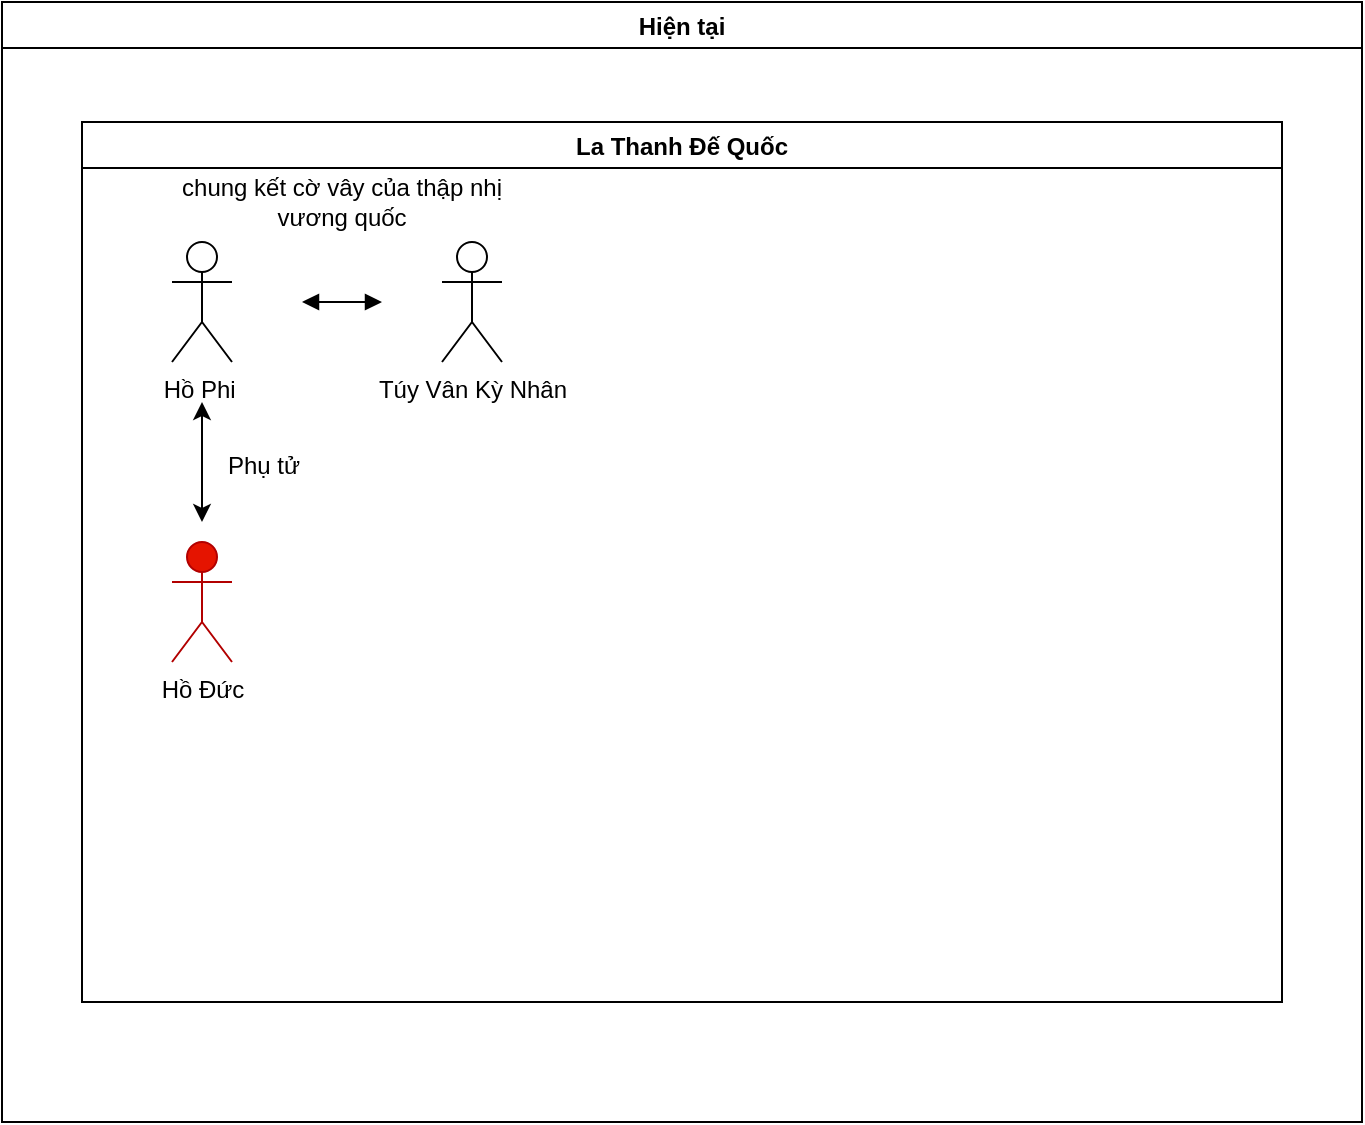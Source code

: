 <mxfile version="14.7.0" type="github">
  <diagram id="o0vHhNMyrRueBM5M8kus" name="Page-1">
    <mxGraphModel dx="1385" dy="803" grid="1" gridSize="10" guides="1" tooltips="1" connect="1" arrows="1" fold="1" page="1" pageScale="1" pageWidth="827" pageHeight="1169" math="0" shadow="0">
      <root>
        <mxCell id="0" />
        <mxCell id="1" parent="0" />
        <mxCell id="2KJanrXDiN1D2x8BiQLw-1" value="Hiện tại" style="swimlane;" vertex="1" parent="1">
          <mxGeometry x="80" y="40" width="680" height="560" as="geometry" />
        </mxCell>
        <mxCell id="2KJanrXDiN1D2x8BiQLw-4" value="La Thanh Đế Quốc" style="swimlane;labelBackgroundColor=none;labelBorderColor=none;" vertex="1" parent="2KJanrXDiN1D2x8BiQLw-1">
          <mxGeometry x="40" y="60" width="600" height="440" as="geometry" />
        </mxCell>
        <mxCell id="2KJanrXDiN1D2x8BiQLw-5" value="Hồ Phi&amp;nbsp;" style="shape=umlActor;verticalLabelPosition=bottom;verticalAlign=top;html=1;" vertex="1" parent="2KJanrXDiN1D2x8BiQLw-4">
          <mxGeometry x="45" y="60" width="30" height="60" as="geometry" />
        </mxCell>
        <mxCell id="2KJanrXDiN1D2x8BiQLw-7" value="" style="endArrow=block;startArrow=block;endFill=1;startFill=1;html=1;" edge="1" parent="2KJanrXDiN1D2x8BiQLw-4">
          <mxGeometry width="160" relative="1" as="geometry">
            <mxPoint x="110" y="90" as="sourcePoint" />
            <mxPoint x="150" y="90" as="targetPoint" />
          </mxGeometry>
        </mxCell>
        <mxCell id="2KJanrXDiN1D2x8BiQLw-8" value="chung kết cờ vây của thập nhị vương quốc" style="text;html=1;strokeColor=none;fillColor=none;align=center;verticalAlign=middle;whiteSpace=wrap;rounded=0;" vertex="1" parent="2KJanrXDiN1D2x8BiQLw-4">
          <mxGeometry x="30" y="30" width="200" height="20" as="geometry" />
        </mxCell>
        <mxCell id="2KJanrXDiN1D2x8BiQLw-9" value="Hồ Đức" style="shape=umlActor;verticalLabelPosition=bottom;verticalAlign=top;html=1;fillColor=#e51400;strokeColor=#B20000;labelPosition=center;align=center;" vertex="1" parent="2KJanrXDiN1D2x8BiQLw-4">
          <mxGeometry x="45" y="210" width="30" height="60" as="geometry" />
        </mxCell>
        <mxCell id="2KJanrXDiN1D2x8BiQLw-18" value="Phụ tử" style="text;html=1;strokeColor=none;fillColor=none;align=center;verticalAlign=middle;whiteSpace=wrap;rounded=0;" vertex="1" parent="2KJanrXDiN1D2x8BiQLw-4">
          <mxGeometry x="61" y="162" width="60" height="20" as="geometry" />
        </mxCell>
        <mxCell id="2KJanrXDiN1D2x8BiQLw-6" value="Túy Vân Kỳ Nhân" style="shape=umlActor;verticalLabelPosition=bottom;verticalAlign=top;html=1;" vertex="1" parent="1">
          <mxGeometry x="300" y="160" width="30" height="60" as="geometry" />
        </mxCell>
        <mxCell id="2KJanrXDiN1D2x8BiQLw-19" value="" style="endArrow=classic;startArrow=classic;html=1;" edge="1" parent="1">
          <mxGeometry width="50" height="50" relative="1" as="geometry">
            <mxPoint x="180" y="300" as="sourcePoint" />
            <mxPoint x="180" y="240" as="targetPoint" />
          </mxGeometry>
        </mxCell>
      </root>
    </mxGraphModel>
  </diagram>
</mxfile>
